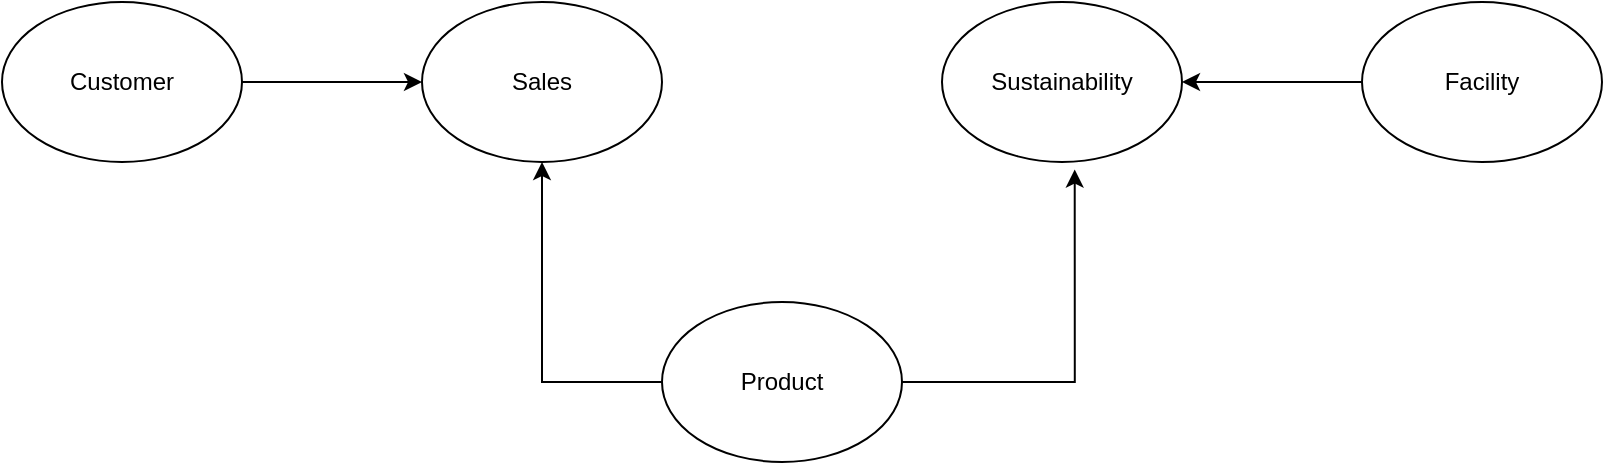 <mxfile version="24.3.0" type="github">
  <diagram name="Page-1" id="ankkkGUQus7kz9JpT0ZV">
    <mxGraphModel dx="875" dy="515" grid="1" gridSize="10" guides="1" tooltips="1" connect="1" arrows="1" fold="1" page="1" pageScale="1" pageWidth="850" pageHeight="1100" math="0" shadow="0">
      <root>
        <mxCell id="0" />
        <mxCell id="1" parent="0" />
        <mxCell id="HP0OHNSeEpsSiLSHhafP-1" value="Sales" style="ellipse;whiteSpace=wrap;html=1;" vertex="1" parent="1">
          <mxGeometry x="280" y="270" width="120" height="80" as="geometry" />
        </mxCell>
        <mxCell id="HP0OHNSeEpsSiLSHhafP-2" value="Sustainability" style="ellipse;whiteSpace=wrap;html=1;" vertex="1" parent="1">
          <mxGeometry x="540" y="270" width="120" height="80" as="geometry" />
        </mxCell>
        <mxCell id="HP0OHNSeEpsSiLSHhafP-4" style="edgeStyle=orthogonalEdgeStyle;rounded=0;orthogonalLoop=1;jettySize=auto;html=1;entryX=0.5;entryY=1;entryDx=0;entryDy=0;" edge="1" parent="1" source="HP0OHNSeEpsSiLSHhafP-3" target="HP0OHNSeEpsSiLSHhafP-1">
          <mxGeometry relative="1" as="geometry">
            <Array as="points">
              <mxPoint x="340" y="460" />
            </Array>
          </mxGeometry>
        </mxCell>
        <mxCell id="HP0OHNSeEpsSiLSHhafP-3" value="Product" style="ellipse;whiteSpace=wrap;html=1;" vertex="1" parent="1">
          <mxGeometry x="400" y="420" width="120" height="80" as="geometry" />
        </mxCell>
        <mxCell id="HP0OHNSeEpsSiLSHhafP-5" style="edgeStyle=orthogonalEdgeStyle;rounded=0;orthogonalLoop=1;jettySize=auto;html=1;entryX=0.553;entryY=1.047;entryDx=0;entryDy=0;entryPerimeter=0;" edge="1" parent="1" source="HP0OHNSeEpsSiLSHhafP-3" target="HP0OHNSeEpsSiLSHhafP-2">
          <mxGeometry relative="1" as="geometry" />
        </mxCell>
        <mxCell id="HP0OHNSeEpsSiLSHhafP-7" style="edgeStyle=orthogonalEdgeStyle;rounded=0;orthogonalLoop=1;jettySize=auto;html=1;entryX=0;entryY=0.5;entryDx=0;entryDy=0;" edge="1" parent="1" source="HP0OHNSeEpsSiLSHhafP-6" target="HP0OHNSeEpsSiLSHhafP-1">
          <mxGeometry relative="1" as="geometry" />
        </mxCell>
        <mxCell id="HP0OHNSeEpsSiLSHhafP-6" value="Customer" style="ellipse;whiteSpace=wrap;html=1;" vertex="1" parent="1">
          <mxGeometry x="70" y="270" width="120" height="80" as="geometry" />
        </mxCell>
        <mxCell id="HP0OHNSeEpsSiLSHhafP-9" style="edgeStyle=orthogonalEdgeStyle;rounded=0;orthogonalLoop=1;jettySize=auto;html=1;entryX=1;entryY=0.5;entryDx=0;entryDy=0;" edge="1" parent="1" source="HP0OHNSeEpsSiLSHhafP-8" target="HP0OHNSeEpsSiLSHhafP-2">
          <mxGeometry relative="1" as="geometry" />
        </mxCell>
        <mxCell id="HP0OHNSeEpsSiLSHhafP-8" value="Facility" style="ellipse;whiteSpace=wrap;html=1;" vertex="1" parent="1">
          <mxGeometry x="750" y="270" width="120" height="80" as="geometry" />
        </mxCell>
      </root>
    </mxGraphModel>
  </diagram>
</mxfile>
